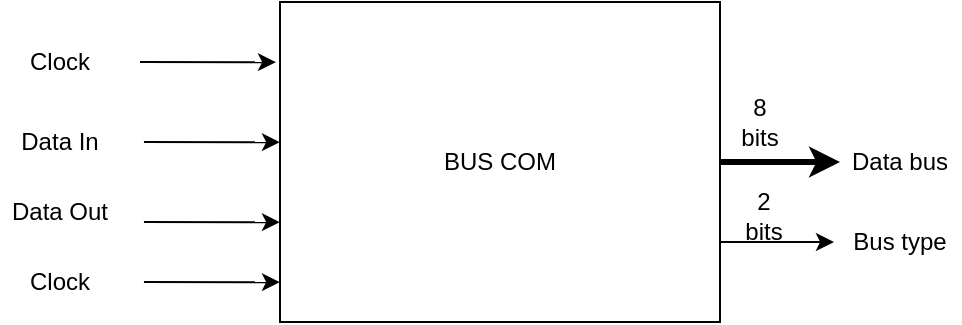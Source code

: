 <mxfile version="14.2.4" type="device"><diagram id="BIvXHvzRtCO-PkV8zu-j" name="Page-1"><mxGraphModel dx="942" dy="626" grid="0" gridSize="10" guides="1" tooltips="1" connect="1" arrows="1" fold="1" page="1" pageScale="1" pageWidth="827" pageHeight="1169" math="0" shadow="0"><root><mxCell id="0"/><mxCell id="1" parent="0"/><mxCell id="g0nmH0OzPfnlJdJJc4Gy-7" style="edgeStyle=orthogonalEdgeStyle;rounded=0;orthogonalLoop=1;jettySize=auto;html=1;strokeWidth=3;" edge="1" parent="1" source="g0nmH0OzPfnlJdJJc4Gy-1"><mxGeometry relative="1" as="geometry"><mxPoint x="550" y="270" as="targetPoint"/></mxGeometry></mxCell><mxCell id="g0nmH0OzPfnlJdJJc4Gy-19" style="edgeStyle=orthogonalEdgeStyle;rounded=0;orthogonalLoop=1;jettySize=auto;html=1;exitX=1;exitY=0.75;exitDx=0;exitDy=0;strokeWidth=1;" edge="1" parent="1" source="g0nmH0OzPfnlJdJJc4Gy-1"><mxGeometry relative="1" as="geometry"><mxPoint x="547" y="310" as="targetPoint"/></mxGeometry></mxCell><mxCell id="g0nmH0OzPfnlJdJJc4Gy-1" value="BUS COM" style="rounded=0;whiteSpace=wrap;html=1;" vertex="1" parent="1"><mxGeometry x="270" y="190" width="220" height="160" as="geometry"/></mxCell><mxCell id="g0nmH0OzPfnlJdJJc4Gy-2" value="" style="endArrow=classic;html=1;entryX=-0.009;entryY=0.188;entryDx=0;entryDy=0;entryPerimeter=0;" edge="1" parent="1" target="g0nmH0OzPfnlJdJJc4Gy-1"><mxGeometry width="50" height="50" relative="1" as="geometry"><mxPoint x="200" y="220" as="sourcePoint"/><mxPoint x="210" y="170" as="targetPoint"/></mxGeometry></mxCell><mxCell id="g0nmH0OzPfnlJdJJc4Gy-3" value="" style="endArrow=classic;html=1;entryX=-0.009;entryY=0.188;entryDx=0;entryDy=0;entryPerimeter=0;" edge="1" parent="1"><mxGeometry width="50" height="50" relative="1" as="geometry"><mxPoint x="201.98" y="260" as="sourcePoint"/><mxPoint x="270" y="260.08" as="targetPoint"/></mxGeometry></mxCell><mxCell id="g0nmH0OzPfnlJdJJc4Gy-4" value="" style="endArrow=classic;html=1;entryX=-0.009;entryY=0.188;entryDx=0;entryDy=0;entryPerimeter=0;" edge="1" parent="1"><mxGeometry width="50" height="50" relative="1" as="geometry"><mxPoint x="201.98" y="300" as="sourcePoint"/><mxPoint x="270" y="300.08" as="targetPoint"/></mxGeometry></mxCell><mxCell id="g0nmH0OzPfnlJdJJc4Gy-5" value="" style="endArrow=classic;html=1;entryX=-0.009;entryY=0.188;entryDx=0;entryDy=0;entryPerimeter=0;" edge="1" parent="1"><mxGeometry width="50" height="50" relative="1" as="geometry"><mxPoint x="201.98" y="330" as="sourcePoint"/><mxPoint x="270" y="330.08" as="targetPoint"/></mxGeometry></mxCell><mxCell id="g0nmH0OzPfnlJdJJc4Gy-8" value="Clock" style="text;html=1;strokeColor=none;fillColor=none;align=center;verticalAlign=middle;whiteSpace=wrap;rounded=0;" vertex="1" parent="1"><mxGeometry x="140" y="210" width="40" height="20" as="geometry"/></mxCell><mxCell id="g0nmH0OzPfnlJdJJc4Gy-9" value="Data In" style="text;html=1;strokeColor=none;fillColor=none;align=center;verticalAlign=middle;whiteSpace=wrap;rounded=0;" vertex="1" parent="1"><mxGeometry x="130" y="250" width="60" height="20" as="geometry"/></mxCell><mxCell id="g0nmH0OzPfnlJdJJc4Gy-10" value="Data Out" style="text;html=1;strokeColor=none;fillColor=none;align=center;verticalAlign=middle;whiteSpace=wrap;rounded=0;" vertex="1" parent="1"><mxGeometry x="130" y="290" width="60" height="10" as="geometry"/></mxCell><mxCell id="g0nmH0OzPfnlJdJJc4Gy-11" value="Clock" style="text;html=1;strokeColor=none;fillColor=none;align=center;verticalAlign=middle;whiteSpace=wrap;rounded=0;" vertex="1" parent="1"><mxGeometry x="140" y="320" width="40" height="20" as="geometry"/></mxCell><mxCell id="g0nmH0OzPfnlJdJJc4Gy-12" value="Data bus" style="text;html=1;strokeColor=none;fillColor=none;align=center;verticalAlign=middle;whiteSpace=wrap;rounded=0;" vertex="1" parent="1"><mxGeometry x="550" y="260" width="60" height="20" as="geometry"/></mxCell><mxCell id="g0nmH0OzPfnlJdJJc4Gy-13" value="8 bits" style="text;html=1;strokeColor=none;fillColor=none;align=center;verticalAlign=middle;whiteSpace=wrap;rounded=0;" vertex="1" parent="1"><mxGeometry x="500" y="240" width="20" height="20" as="geometry"/></mxCell><mxCell id="g0nmH0OzPfnlJdJJc4Gy-20" value="2 bits" style="text;html=1;strokeColor=none;fillColor=none;align=center;verticalAlign=middle;whiteSpace=wrap;rounded=0;" vertex="1" parent="1"><mxGeometry x="502" y="287" width="20" height="20" as="geometry"/></mxCell><mxCell id="g0nmH0OzPfnlJdJJc4Gy-21" value="Bus type" style="text;html=1;strokeColor=none;fillColor=none;align=center;verticalAlign=middle;whiteSpace=wrap;rounded=0;" vertex="1" parent="1"><mxGeometry x="550" y="300" width="60" height="20" as="geometry"/></mxCell></root></mxGraphModel></diagram></mxfile>